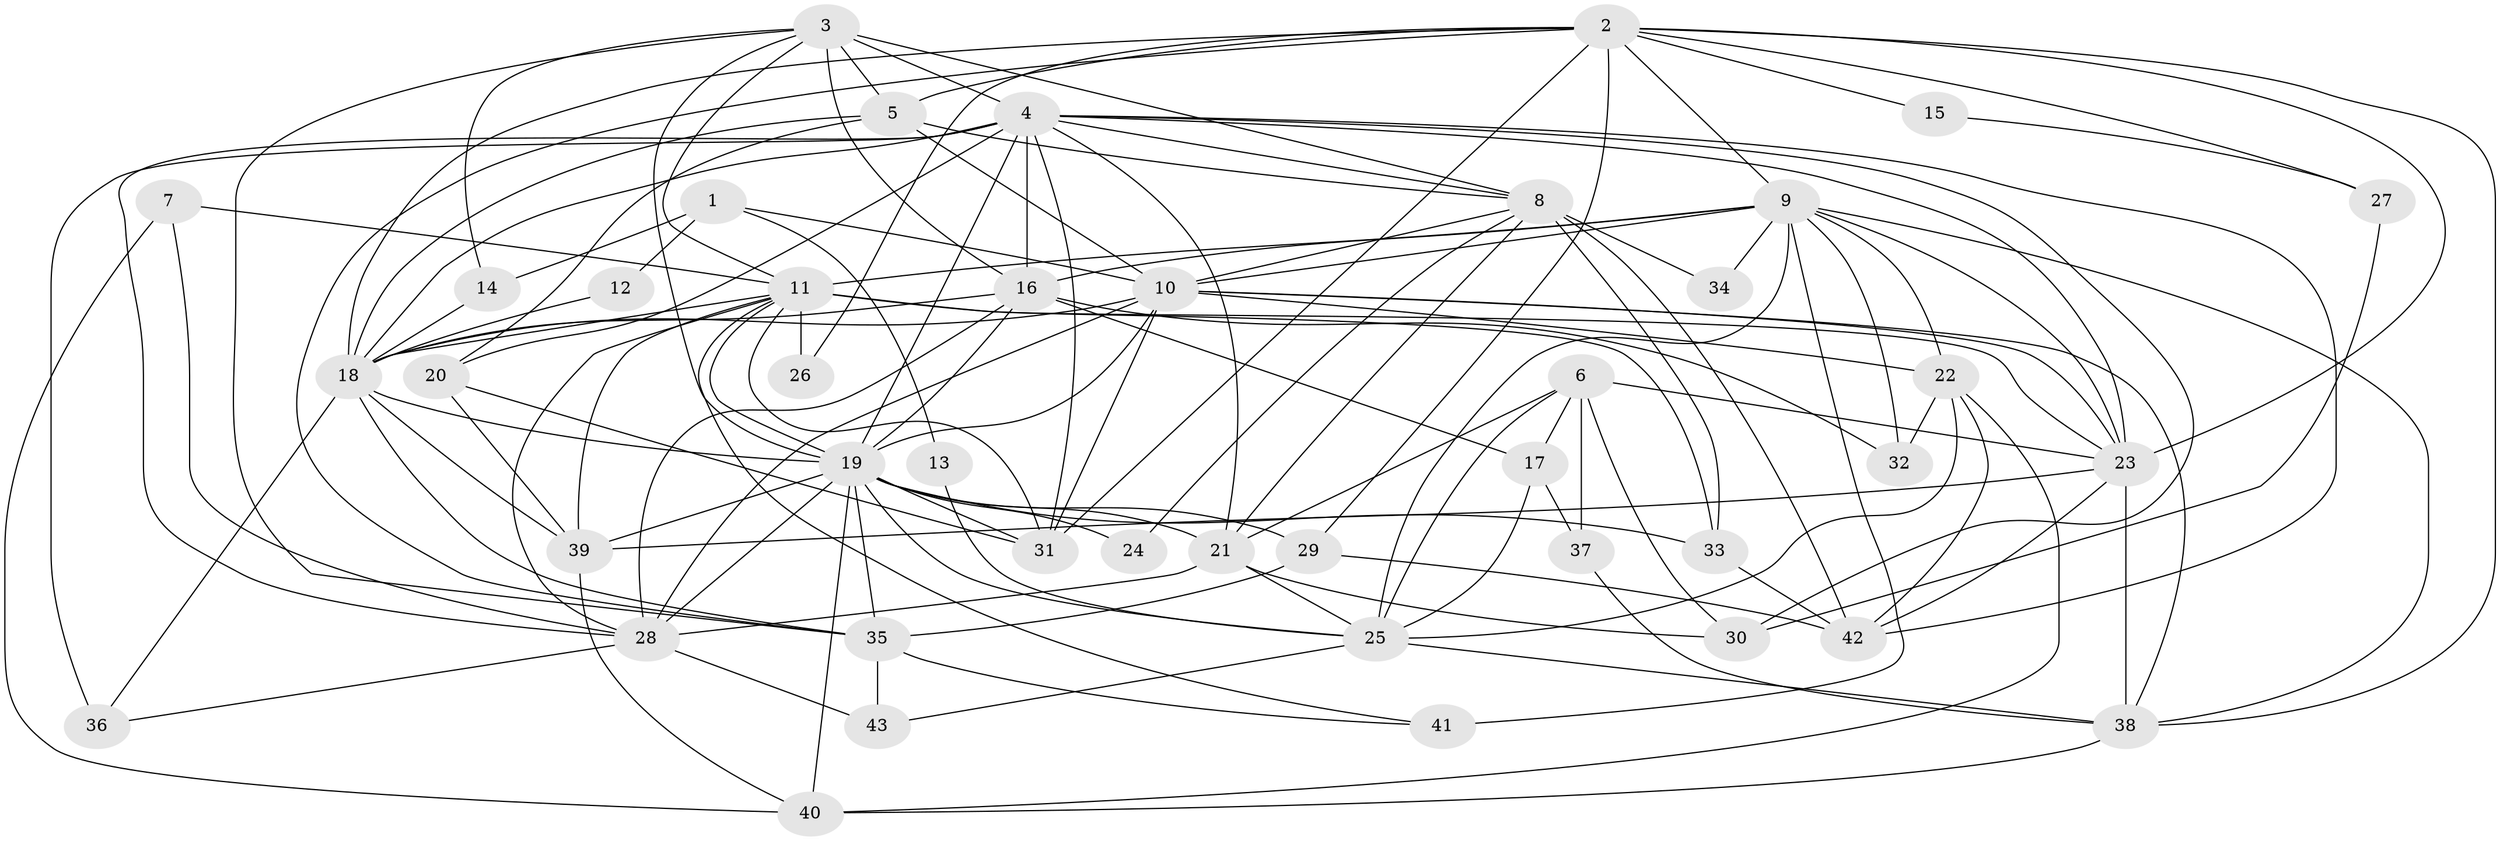// original degree distribution, {4: 0.17757009345794392, 3: 0.24299065420560748, 2: 0.205607476635514, 5: 0.18691588785046728, 6: 0.11214953271028037, 7: 0.056074766355140186, 8: 0.018691588785046728}
// Generated by graph-tools (version 1.1) at 2025/50/03/04/25 22:50:59]
// undirected, 43 vertices, 130 edges
graph export_dot {
  node [color=gray90,style=filled];
  1;
  2;
  3;
  4;
  5;
  6;
  7;
  8;
  9;
  10;
  11;
  12;
  13;
  14;
  15;
  16;
  17;
  18;
  19;
  20;
  21;
  22;
  23;
  24;
  25;
  26;
  27;
  28;
  29;
  30;
  31;
  32;
  33;
  34;
  35;
  36;
  37;
  38;
  39;
  40;
  41;
  42;
  43;
  1 -- 10 [weight=1.0];
  1 -- 12 [weight=1.0];
  1 -- 13 [weight=1.0];
  1 -- 14 [weight=1.0];
  2 -- 5 [weight=1.0];
  2 -- 9 [weight=1.0];
  2 -- 15 [weight=1.0];
  2 -- 18 [weight=1.0];
  2 -- 23 [weight=1.0];
  2 -- 26 [weight=1.0];
  2 -- 27 [weight=1.0];
  2 -- 29 [weight=1.0];
  2 -- 31 [weight=1.0];
  2 -- 35 [weight=1.0];
  2 -- 38 [weight=1.0];
  3 -- 4 [weight=2.0];
  3 -- 5 [weight=1.0];
  3 -- 8 [weight=1.0];
  3 -- 11 [weight=1.0];
  3 -- 14 [weight=1.0];
  3 -- 16 [weight=1.0];
  3 -- 19 [weight=1.0];
  3 -- 35 [weight=1.0];
  4 -- 8 [weight=1.0];
  4 -- 16 [weight=1.0];
  4 -- 18 [weight=3.0];
  4 -- 19 [weight=1.0];
  4 -- 20 [weight=1.0];
  4 -- 21 [weight=1.0];
  4 -- 23 [weight=1.0];
  4 -- 28 [weight=1.0];
  4 -- 30 [weight=1.0];
  4 -- 31 [weight=1.0];
  4 -- 36 [weight=1.0];
  4 -- 42 [weight=2.0];
  5 -- 8 [weight=2.0];
  5 -- 10 [weight=1.0];
  5 -- 18 [weight=1.0];
  5 -- 20 [weight=1.0];
  6 -- 17 [weight=1.0];
  6 -- 21 [weight=2.0];
  6 -- 23 [weight=1.0];
  6 -- 25 [weight=1.0];
  6 -- 30 [weight=1.0];
  6 -- 37 [weight=1.0];
  7 -- 11 [weight=1.0];
  7 -- 28 [weight=1.0];
  7 -- 40 [weight=1.0];
  8 -- 10 [weight=1.0];
  8 -- 21 [weight=1.0];
  8 -- 24 [weight=1.0];
  8 -- 33 [weight=5.0];
  8 -- 34 [weight=1.0];
  8 -- 42 [weight=2.0];
  9 -- 10 [weight=2.0];
  9 -- 11 [weight=3.0];
  9 -- 16 [weight=1.0];
  9 -- 22 [weight=1.0];
  9 -- 23 [weight=1.0];
  9 -- 25 [weight=2.0];
  9 -- 32 [weight=2.0];
  9 -- 34 [weight=1.0];
  9 -- 38 [weight=1.0];
  9 -- 41 [weight=2.0];
  10 -- 18 [weight=1.0];
  10 -- 19 [weight=1.0];
  10 -- 22 [weight=1.0];
  10 -- 23 [weight=1.0];
  10 -- 28 [weight=1.0];
  10 -- 31 [weight=1.0];
  10 -- 38 [weight=1.0];
  11 -- 18 [weight=1.0];
  11 -- 19 [weight=1.0];
  11 -- 23 [weight=1.0];
  11 -- 26 [weight=1.0];
  11 -- 28 [weight=1.0];
  11 -- 31 [weight=1.0];
  11 -- 33 [weight=1.0];
  11 -- 39 [weight=1.0];
  11 -- 41 [weight=1.0];
  12 -- 18 [weight=1.0];
  13 -- 25 [weight=1.0];
  14 -- 18 [weight=2.0];
  15 -- 27 [weight=1.0];
  16 -- 17 [weight=1.0];
  16 -- 18 [weight=1.0];
  16 -- 19 [weight=1.0];
  16 -- 28 [weight=1.0];
  16 -- 32 [weight=1.0];
  17 -- 25 [weight=1.0];
  17 -- 37 [weight=1.0];
  18 -- 19 [weight=1.0];
  18 -- 35 [weight=1.0];
  18 -- 36 [weight=1.0];
  18 -- 39 [weight=1.0];
  19 -- 21 [weight=1.0];
  19 -- 24 [weight=1.0];
  19 -- 25 [weight=1.0];
  19 -- 28 [weight=1.0];
  19 -- 29 [weight=1.0];
  19 -- 31 [weight=1.0];
  19 -- 33 [weight=1.0];
  19 -- 35 [weight=1.0];
  19 -- 39 [weight=1.0];
  19 -- 40 [weight=1.0];
  20 -- 31 [weight=1.0];
  20 -- 39 [weight=1.0];
  21 -- 25 [weight=2.0];
  21 -- 28 [weight=1.0];
  21 -- 30 [weight=1.0];
  22 -- 25 [weight=1.0];
  22 -- 32 [weight=1.0];
  22 -- 40 [weight=1.0];
  22 -- 42 [weight=1.0];
  23 -- 38 [weight=2.0];
  23 -- 39 [weight=1.0];
  23 -- 42 [weight=1.0];
  25 -- 38 [weight=1.0];
  25 -- 43 [weight=1.0];
  27 -- 30 [weight=1.0];
  28 -- 36 [weight=1.0];
  28 -- 43 [weight=1.0];
  29 -- 35 [weight=1.0];
  29 -- 42 [weight=1.0];
  33 -- 42 [weight=1.0];
  35 -- 41 [weight=1.0];
  35 -- 43 [weight=1.0];
  37 -- 38 [weight=1.0];
  38 -- 40 [weight=1.0];
  39 -- 40 [weight=1.0];
}
